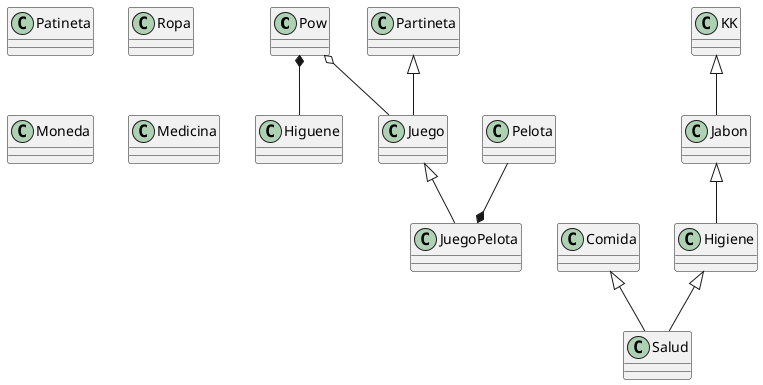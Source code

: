 @startuml pow

class Pow
class Juego
class JuegoPelota
class Pelota
class Patineta
class Comida
class Ropa
class KK
class Higuene
class Partineta
class Moneda
class Medicina
class Salud

Pow o--Juego
Juego <|--JuegoPelota
Pelota --* JuegoPelota
Partineta <|-- Juego
Pow *-- Higuene
Higiene <|-- Salud
Comida <|-- Salud
Jabon <|-- Higiene
KK <|-- Jabon



@enduml